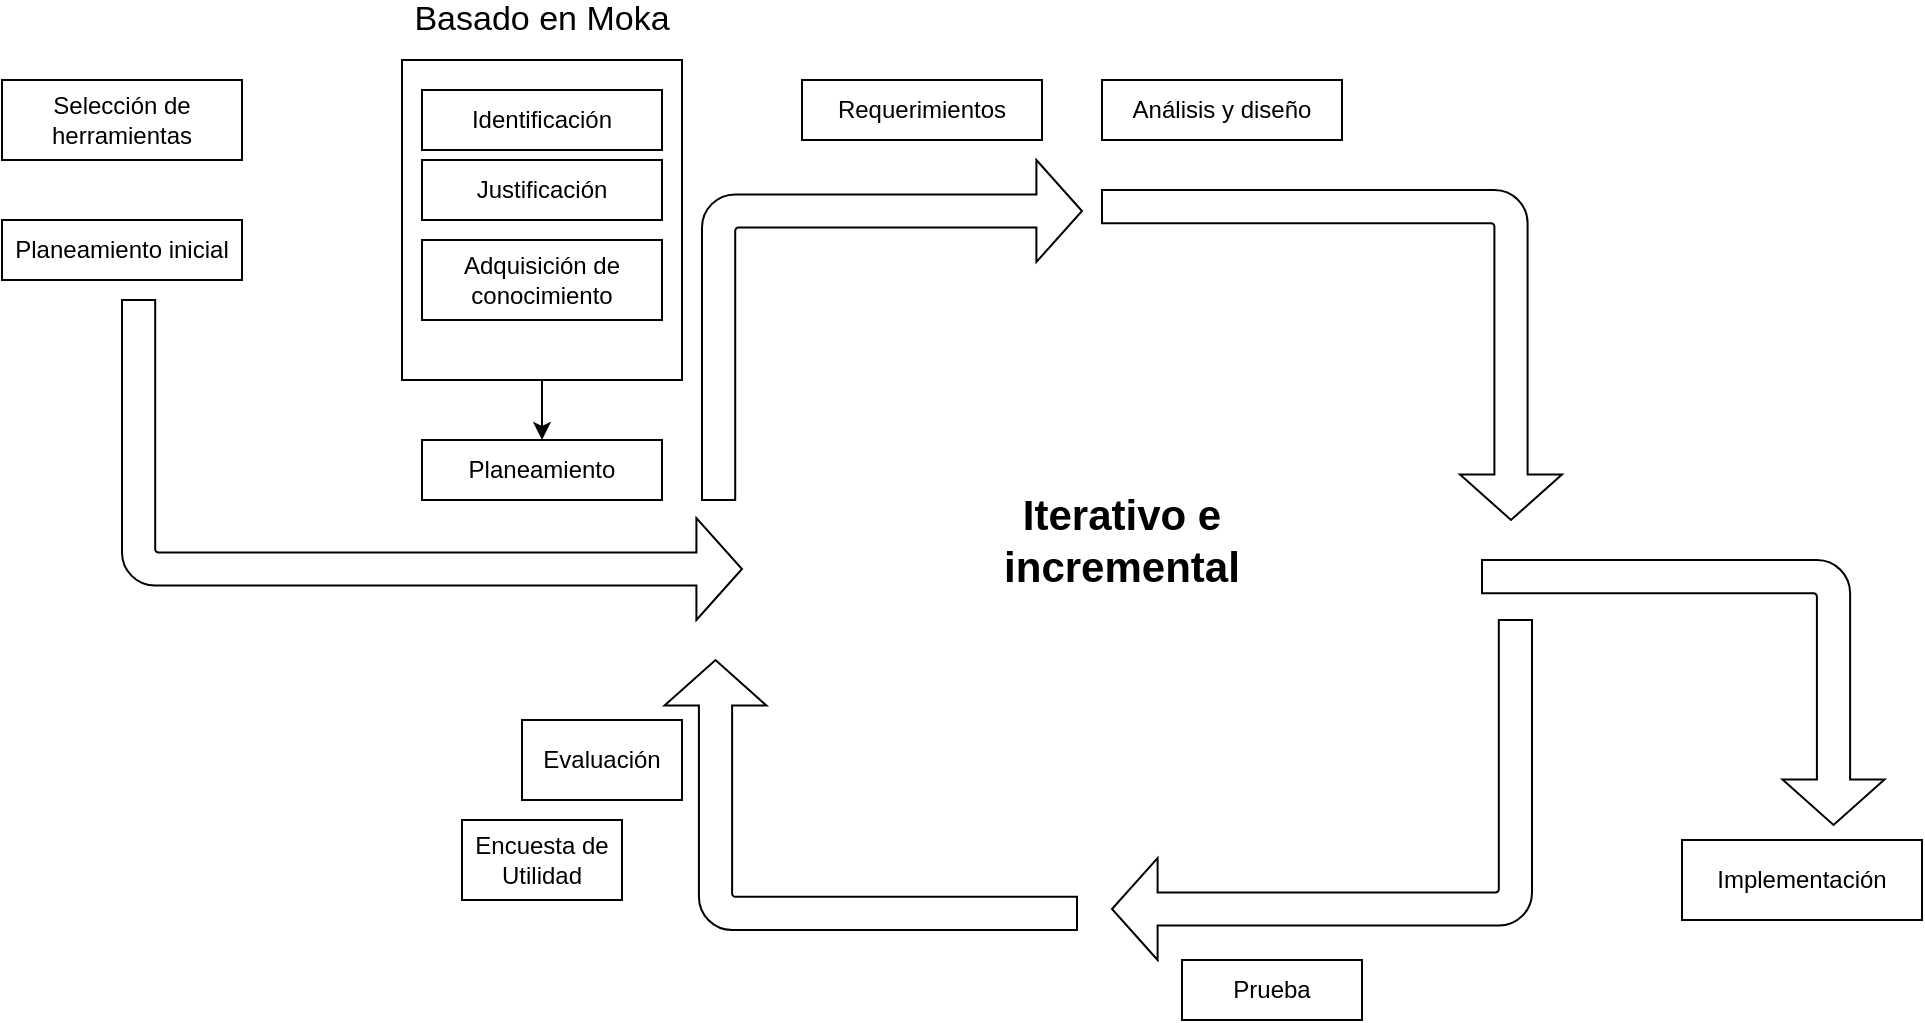 <mxfile version="13.7.3" type="github"><diagram id="KOoFHpjw0p1CKVpqa4PT" name="Page-1"><mxGraphModel dx="1865" dy="523" grid="1" gridSize="10" guides="1" tooltips="1" connect="1" arrows="1" fold="1" page="1" pageScale="1" pageWidth="827" pageHeight="1169" math="0" shadow="0"><root><mxCell id="0"/><mxCell id="1" parent="0"/><mxCell id="OOeNtyjJOszkvWtdtEGg-37" style="edgeStyle=orthogonalEdgeStyle;rounded=0;orthogonalLoop=1;jettySize=auto;html=1;exitX=0.5;exitY=1;exitDx=0;exitDy=0;fontSize=17;" edge="1" parent="1" source="OOeNtyjJOszkvWtdtEGg-30" target="OOeNtyjJOszkvWtdtEGg-3"><mxGeometry relative="1" as="geometry"/></mxCell><mxCell id="OOeNtyjJOszkvWtdtEGg-30" value="" style="rounded=0;whiteSpace=wrap;html=1;fontSize=21;" vertex="1" parent="1"><mxGeometry x="80" y="40" width="140" height="160" as="geometry"/></mxCell><mxCell id="OOeNtyjJOszkvWtdtEGg-1" value="Prueba" style="rounded=0;whiteSpace=wrap;html=1;" vertex="1" parent="1"><mxGeometry x="470" y="490" width="90" height="30" as="geometry"/></mxCell><mxCell id="OOeNtyjJOszkvWtdtEGg-2" value="Planeamiento inicial" style="rounded=0;whiteSpace=wrap;html=1;" vertex="1" parent="1"><mxGeometry x="-120" y="120" width="120" height="30" as="geometry"/></mxCell><mxCell id="OOeNtyjJOszkvWtdtEGg-3" value="Planeamiento" style="rounded=0;whiteSpace=wrap;html=1;" vertex="1" parent="1"><mxGeometry x="90" y="230" width="120" height="30" as="geometry"/></mxCell><mxCell id="OOeNtyjJOszkvWtdtEGg-4" value="Requerimientos" style="rounded=0;whiteSpace=wrap;html=1;" vertex="1" parent="1"><mxGeometry x="280" y="50" width="120" height="30" as="geometry"/></mxCell><mxCell id="OOeNtyjJOszkvWtdtEGg-7" value="Implementación" style="rounded=0;whiteSpace=wrap;html=1;" vertex="1" parent="1"><mxGeometry x="720" y="430" width="120" height="40" as="geometry"/></mxCell><mxCell id="OOeNtyjJOszkvWtdtEGg-9" value="Evaluación" style="rounded=0;whiteSpace=wrap;html=1;" vertex="1" parent="1"><mxGeometry x="140" y="370" width="80" height="40" as="geometry"/></mxCell><mxCell id="OOeNtyjJOszkvWtdtEGg-10" value="Iterativo e incremental" style="text;html=1;strokeColor=none;fillColor=none;align=center;verticalAlign=middle;whiteSpace=wrap;rounded=0;fontStyle=1;fontSize=21;" vertex="1" parent="1"><mxGeometry x="340" y="270" width="200" height="20" as="geometry"/></mxCell><mxCell id="OOeNtyjJOszkvWtdtEGg-12" value="Selección de herramientas" style="rounded=0;whiteSpace=wrap;html=1;" vertex="1" parent="1"><mxGeometry x="-120" y="50" width="120" height="40" as="geometry"/></mxCell><mxCell id="OOeNtyjJOszkvWtdtEGg-13" value="" style="html=1;shadow=0;dashed=0;align=center;verticalAlign=middle;shape=mxgraph.arrows2.bendArrow;dy=8.3;dx=22.8;notch=0;arrowHead=51;rounded=1;rotation=0;flipV=1;" vertex="1" parent="1"><mxGeometry x="-60" y="160" width="310" height="160" as="geometry"/></mxCell><mxCell id="OOeNtyjJOszkvWtdtEGg-16" value="" style="html=1;shadow=0;dashed=0;align=center;verticalAlign=middle;shape=mxgraph.arrows2.bendArrow;dy=8.3;dx=22.8;notch=0;arrowHead=51;rounded=1;rotation=0;flipV=0;flipH=0;" vertex="1" parent="1"><mxGeometry x="230" y="90" width="190" height="170" as="geometry"/></mxCell><mxCell id="OOeNtyjJOszkvWtdtEGg-17" value="" style="html=1;shadow=0;dashed=0;align=center;verticalAlign=middle;shape=mxgraph.arrows2.bendArrow;dy=8.3;dx=22.8;notch=0;arrowHead=51;rounded=1;rotation=90;flipV=0;flipH=0;" vertex="1" parent="1"><mxGeometry x="462.5" y="72.5" width="165" height="230" as="geometry"/></mxCell><mxCell id="OOeNtyjJOszkvWtdtEGg-18" value="Análisis y diseño" style="rounded=0;whiteSpace=wrap;html=1;" vertex="1" parent="1"><mxGeometry x="430" y="50" width="120" height="30" as="geometry"/></mxCell><mxCell id="OOeNtyjJOszkvWtdtEGg-21" value="" style="html=1;shadow=0;dashed=0;align=center;verticalAlign=middle;shape=mxgraph.arrows2.bendArrow;dy=8.3;dx=22.8;notch=0;arrowHead=51;rounded=1;rotation=90;flipV=0;flipH=0;" vertex="1" parent="1"><mxGeometry x="654.38" y="255.63" width="132.5" height="201.25" as="geometry"/></mxCell><mxCell id="OOeNtyjJOszkvWtdtEGg-22" value="" style="html=1;shadow=0;dashed=0;align=center;verticalAlign=middle;shape=mxgraph.arrows2.bendArrow;dy=8.3;dx=22.8;notch=0;arrowHead=51;rounded=1;rotation=-180;flipV=0;flipH=0;" vertex="1" parent="1"><mxGeometry x="435" y="320" width="210" height="170" as="geometry"/></mxCell><mxCell id="OOeNtyjJOszkvWtdtEGg-23" value="" style="html=1;shadow=0;dashed=0;align=center;verticalAlign=middle;shape=mxgraph.arrows2.bendArrow;dy=8.3;dx=22.8;notch=0;arrowHead=51;rounded=1;rotation=-90;flipV=0;flipH=0;" vertex="1" parent="1"><mxGeometry x="246.88" y="304.38" width="135" height="206.25" as="geometry"/></mxCell><mxCell id="OOeNtyjJOszkvWtdtEGg-28" value="Identificación" style="rounded=0;whiteSpace=wrap;html=1;" vertex="1" parent="1"><mxGeometry x="90" y="55" width="120" height="30" as="geometry"/></mxCell><mxCell id="OOeNtyjJOszkvWtdtEGg-29" value="Justificación" style="rounded=0;whiteSpace=wrap;html=1;" vertex="1" parent="1"><mxGeometry x="90" y="90" width="120" height="30" as="geometry"/></mxCell><mxCell id="OOeNtyjJOszkvWtdtEGg-31" value="Basado en Moka" style="text;html=1;strokeColor=none;fillColor=none;align=center;verticalAlign=middle;whiteSpace=wrap;rounded=0;fontSize=17;" vertex="1" parent="1"><mxGeometry x="75" y="10" width="150" height="20" as="geometry"/></mxCell><mxCell id="OOeNtyjJOszkvWtdtEGg-33" value="Adquisición de conocimiento" style="rounded=0;whiteSpace=wrap;html=1;" vertex="1" parent="1"><mxGeometry x="90" y="130" width="120" height="40" as="geometry"/></mxCell><mxCell id="OOeNtyjJOszkvWtdtEGg-36" value="Encuesta de Utilidad" style="rounded=0;whiteSpace=wrap;html=1;" vertex="1" parent="1"><mxGeometry x="110" y="420" width="80" height="40" as="geometry"/></mxCell></root></mxGraphModel></diagram></mxfile>